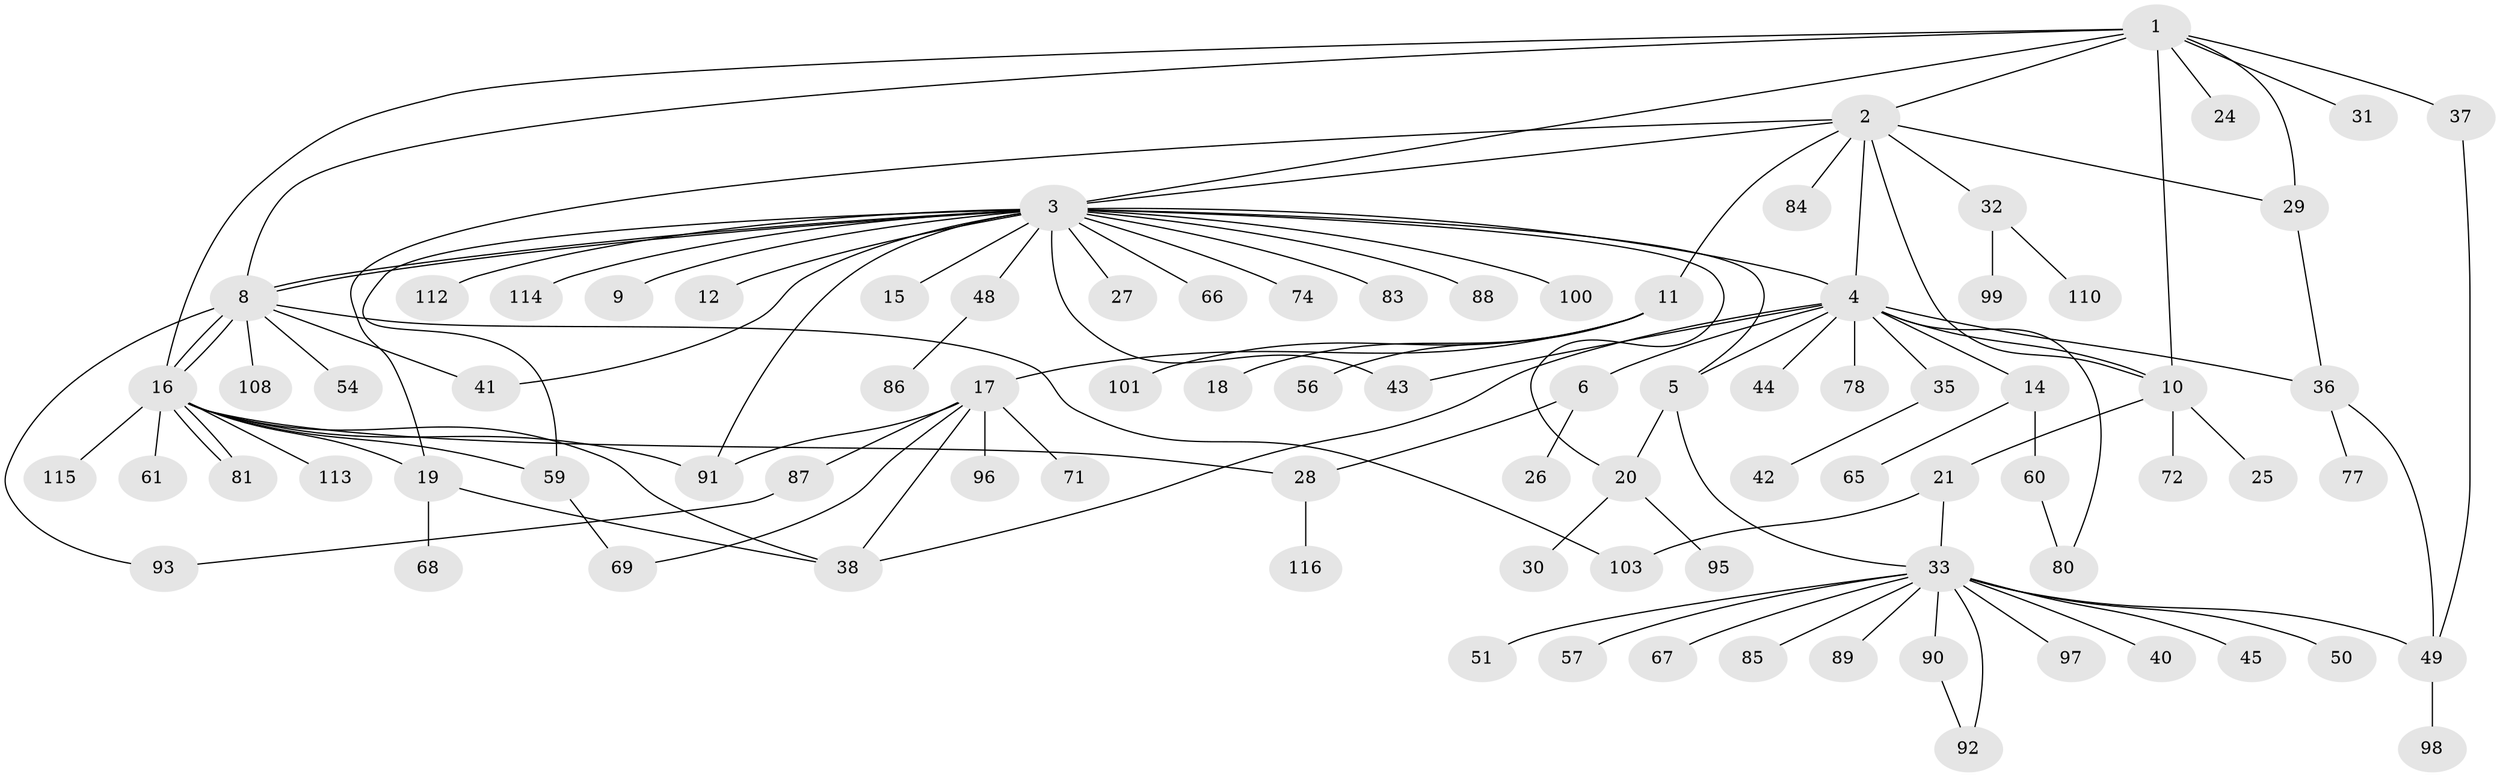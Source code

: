 // Generated by graph-tools (version 1.1) at 2025/51/02/27/25 19:51:54]
// undirected, 87 vertices, 117 edges
graph export_dot {
graph [start="1"]
  node [color=gray90,style=filled];
  1 [super="+75"];
  2;
  3 [super="+13"];
  4 [super="+7"];
  5 [super="+109"];
  6 [super="+22"];
  8 [super="+47"];
  9;
  10 [super="+46"];
  11 [super="+104"];
  12;
  14 [super="+23"];
  15;
  16 [super="+73"];
  17 [super="+105"];
  18;
  19 [super="+34"];
  20;
  21 [super="+52"];
  24;
  25;
  26;
  27 [super="+39"];
  28 [super="+64"];
  29 [super="+58"];
  30;
  31;
  32 [super="+63"];
  33 [super="+70"];
  35;
  36 [super="+79"];
  37;
  38 [super="+62"];
  40;
  41 [super="+117"];
  42;
  43;
  44;
  45 [super="+55"];
  48;
  49 [super="+53"];
  50;
  51;
  54;
  56;
  57;
  59 [super="+94"];
  60;
  61 [super="+76"];
  65;
  66;
  67;
  68;
  69;
  71;
  72 [super="+118"];
  74;
  77;
  78;
  80;
  81 [super="+82"];
  83;
  84;
  85;
  86;
  87;
  88;
  89;
  90 [super="+107"];
  91 [super="+102"];
  92 [super="+119"];
  93 [super="+111"];
  95;
  96;
  97;
  98;
  99;
  100;
  101;
  103 [super="+106"];
  108;
  110;
  112;
  113;
  114;
  115;
  116;
  1 -- 2;
  1 -- 3;
  1 -- 8;
  1 -- 10;
  1 -- 16;
  1 -- 24;
  1 -- 29;
  1 -- 31;
  1 -- 37;
  2 -- 3;
  2 -- 4;
  2 -- 10;
  2 -- 11;
  2 -- 32;
  2 -- 84;
  2 -- 29;
  2 -- 19;
  3 -- 4;
  3 -- 5;
  3 -- 8;
  3 -- 8;
  3 -- 9;
  3 -- 12;
  3 -- 15;
  3 -- 20;
  3 -- 27;
  3 -- 41;
  3 -- 43;
  3 -- 48;
  3 -- 59;
  3 -- 66;
  3 -- 74;
  3 -- 83;
  3 -- 88;
  3 -- 91;
  3 -- 100;
  3 -- 112;
  3 -- 114;
  4 -- 5;
  4 -- 6;
  4 -- 10;
  4 -- 14;
  4 -- 35;
  4 -- 44;
  4 -- 80;
  4 -- 36;
  4 -- 43;
  4 -- 78;
  4 -- 38;
  5 -- 33;
  5 -- 20;
  6 -- 26;
  6 -- 28;
  8 -- 16;
  8 -- 16;
  8 -- 41;
  8 -- 54;
  8 -- 93;
  8 -- 103;
  8 -- 108;
  10 -- 21;
  10 -- 25;
  10 -- 72;
  11 -- 17;
  11 -- 18;
  11 -- 56;
  11 -- 101;
  14 -- 60;
  14 -- 65;
  16 -- 19;
  16 -- 38;
  16 -- 61;
  16 -- 81;
  16 -- 81;
  16 -- 91;
  16 -- 113;
  16 -- 115;
  16 -- 59;
  16 -- 28;
  17 -- 69;
  17 -- 71;
  17 -- 87;
  17 -- 91;
  17 -- 96;
  17 -- 38;
  19 -- 68;
  19 -- 38;
  20 -- 30;
  20 -- 95;
  21 -- 33;
  21 -- 103;
  28 -- 116;
  29 -- 36;
  32 -- 110;
  32 -- 99;
  33 -- 40;
  33 -- 45;
  33 -- 50;
  33 -- 51;
  33 -- 57;
  33 -- 67;
  33 -- 85;
  33 -- 89;
  33 -- 90;
  33 -- 92;
  33 -- 97;
  33 -- 49;
  35 -- 42;
  36 -- 77;
  36 -- 49;
  37 -- 49;
  48 -- 86;
  49 -- 98;
  59 -- 69;
  60 -- 80;
  87 -- 93;
  90 -- 92;
}
